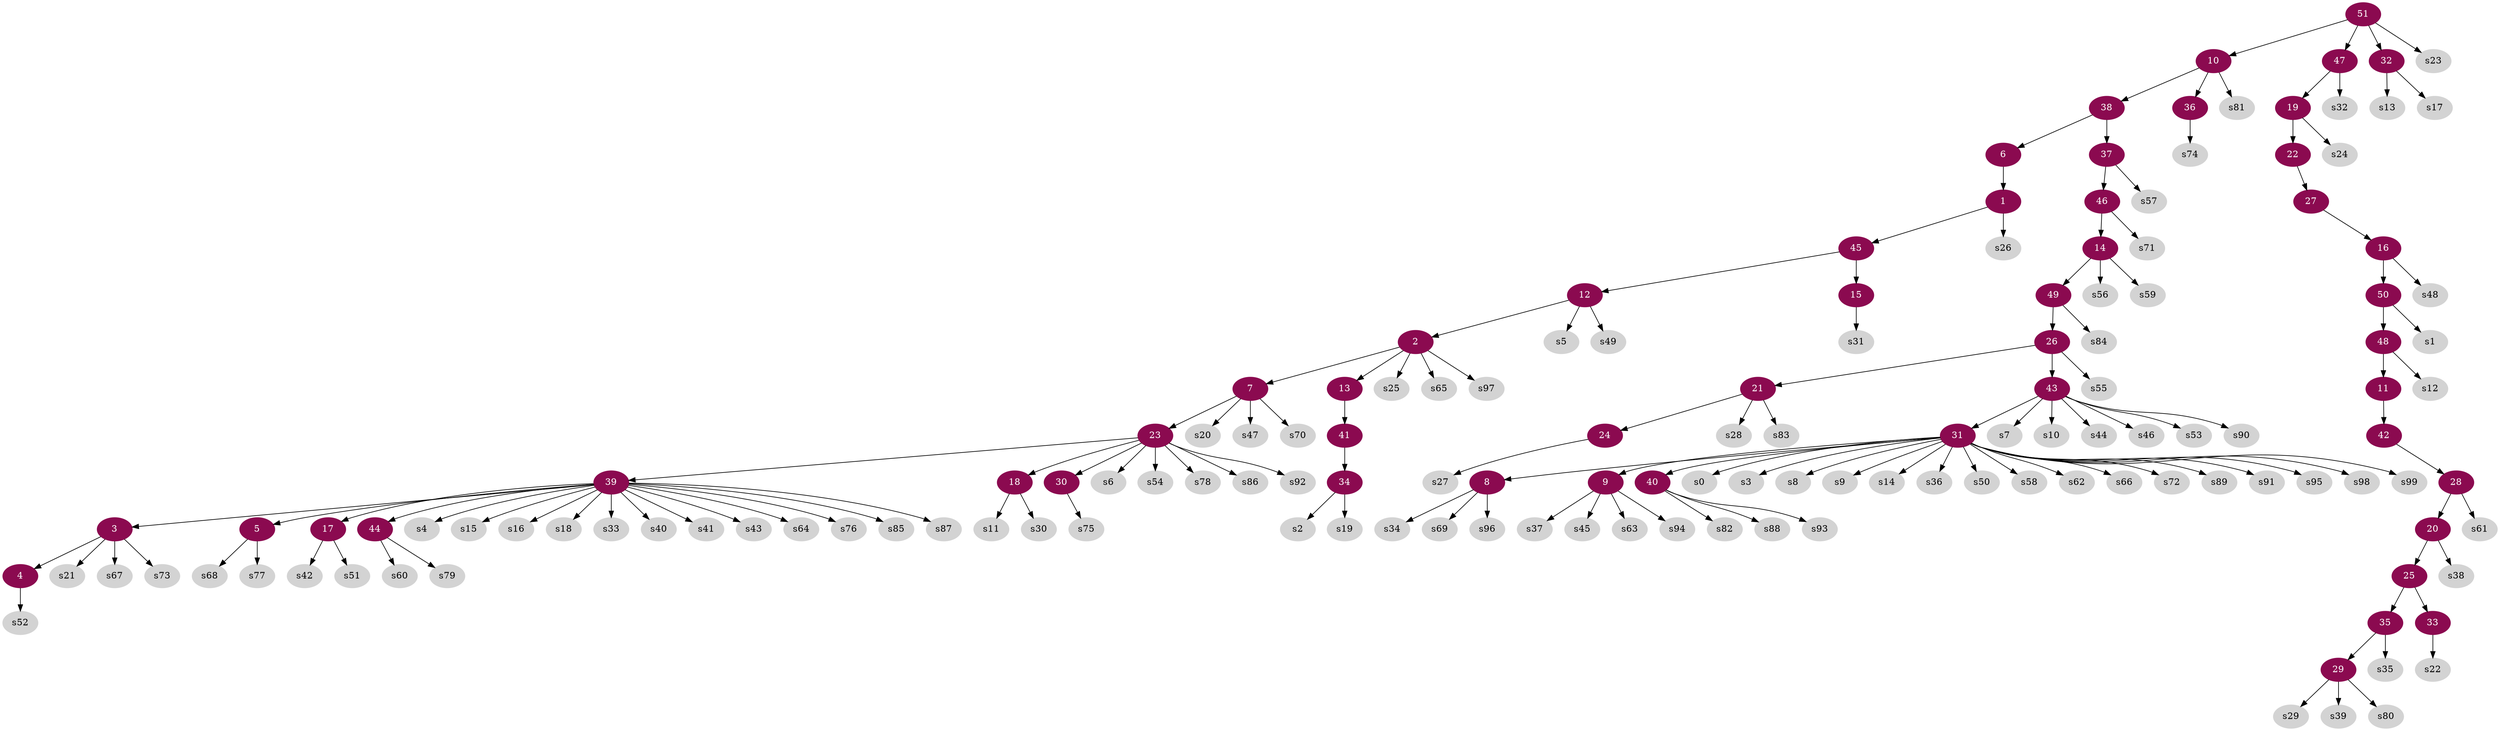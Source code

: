 digraph G {
node [color=deeppink4, style=filled, fontcolor=white];
6 -> 1;
12 -> 2;
39 -> 3;
3 -> 4;
39 -> 5;
38 -> 6;
2 -> 7;
31 -> 8;
31 -> 9;
51 -> 10;
48 -> 11;
45 -> 12;
2 -> 13;
46 -> 14;
45 -> 15;
27 -> 16;
39 -> 17;
23 -> 18;
47 -> 19;
28 -> 20;
26 -> 21;
19 -> 22;
7 -> 23;
21 -> 24;
20 -> 25;
49 -> 26;
22 -> 27;
42 -> 28;
35 -> 29;
23 -> 30;
43 -> 31;
51 -> 32;
25 -> 33;
41 -> 34;
25 -> 35;
10 -> 36;
38 -> 37;
10 -> 38;
23 -> 39;
31 -> 40;
13 -> 41;
11 -> 42;
26 -> 43;
39 -> 44;
1 -> 45;
37 -> 46;
51 -> 47;
50 -> 48;
14 -> 49;
16 -> 50;
node [color=lightgrey, style=filled, fontcolor=black];
1 -> s26;
2 -> s25;
2 -> s65;
2 -> s97;
3 -> s21;
3 -> s67;
3 -> s73;
4 -> s52;
5 -> s68;
5 -> s77;
7 -> s20;
7 -> s47;
7 -> s70;
8 -> s34;
8 -> s69;
8 -> s96;
9 -> s37;
9 -> s45;
9 -> s63;
9 -> s94;
10 -> s81;
12 -> s5;
12 -> s49;
14 -> s56;
14 -> s59;
15 -> s31;
16 -> s48;
17 -> s42;
17 -> s51;
18 -> s11;
18 -> s30;
19 -> s24;
20 -> s38;
21 -> s28;
21 -> s83;
23 -> s6;
23 -> s54;
23 -> s78;
23 -> s86;
23 -> s92;
24 -> s27;
26 -> s55;
28 -> s61;
29 -> s29;
29 -> s39;
29 -> s80;
30 -> s75;
31 -> s0;
31 -> s3;
31 -> s8;
31 -> s9;
31 -> s14;
31 -> s36;
31 -> s50;
31 -> s58;
31 -> s62;
31 -> s66;
31 -> s72;
31 -> s89;
31 -> s91;
31 -> s95;
31 -> s98;
31 -> s99;
32 -> s13;
32 -> s17;
33 -> s22;
34 -> s2;
34 -> s19;
35 -> s35;
36 -> s74;
37 -> s57;
39 -> s4;
39 -> s15;
39 -> s16;
39 -> s18;
39 -> s33;
39 -> s40;
39 -> s41;
39 -> s43;
39 -> s64;
39 -> s76;
39 -> s85;
39 -> s87;
40 -> s82;
40 -> s88;
40 -> s93;
43 -> s7;
43 -> s10;
43 -> s44;
43 -> s46;
43 -> s53;
43 -> s90;
44 -> s60;
44 -> s79;
46 -> s71;
47 -> s32;
48 -> s12;
49 -> s84;
50 -> s1;
51 -> s23;
}
